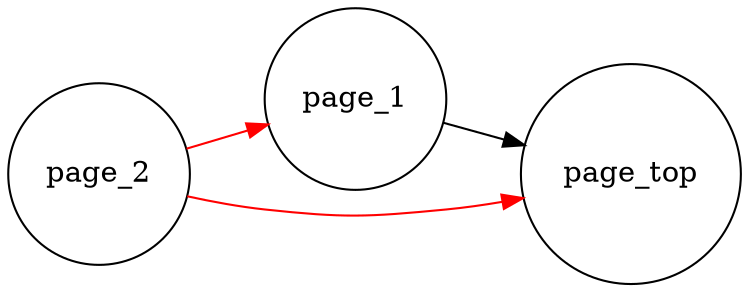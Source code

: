digraph {
    rankdir=LR;
    node [shape = circle];
    page_2 -> page_1 [ color="red" ];
    page_1 -> page_top [ color="" ];
    page_2 -> page_top [ color="red"];
}
